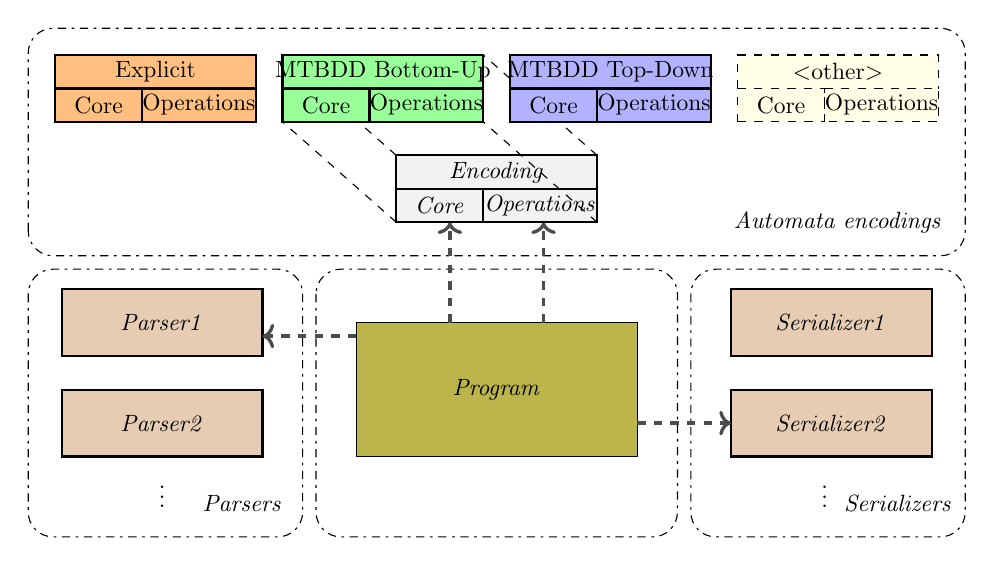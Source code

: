 \begin{tikzpicture}
[
  scale=0.85,
  transform shape,
	gen/.style={thick,fill=gray!10},
	expl/.style={thick,fill=orange!50},
	bu/.style={thick,fill=green!40},
	td/.style={thick,fill=blue!30},
	other/.style={fill=yellow!10,dashed}
]

% encodings
\draw[dashed] (0,1) -- (-1.7,2.5);
\draw[dashed] (0,0) -- (-1.7,1.5);
\draw[dashed] (3,1) -- (1.3,2.5);

\draw (0,0.5) rectangle +(3, 0.5) [gen] node[midway] {\textit{Encoding}};
\draw (0,0) rectangle +(1.3, 0.5) [gen] node[midway] {\textit{Core}};
\draw (1.3,0) rectangle +(1.7, 0.5) [gen] node[midway] {\textit{Operations}};

\draw (-5.1,2) rectangle +(3, 0.5) [expl] node[midway] {Explicit};
\draw (-5.1,1.5) rectangle +(1.3, 0.5) [expl] node[midway] {Core};
\draw (-3.8,1.5) rectangle +(1.7, 0.5) [expl] node[midway] {Operations};

\draw (-1.7,2) rectangle +(3, 0.5) [bu] node[midway] {MTBDD Bottom-Up};
\draw (-1.7,1.5) rectangle +(1.3, 0.5) [bu] node[midway] {Core};
\draw (-0.4,1.5) rectangle +(1.7, 0.5) [bu] node[midway] {Operations};

\draw (1.7,2) rectangle +(3, 0.5) [td] node[midway] {MTBDD Top-Down};
\draw (1.7,1.5) rectangle +(1.3, 0.5) [td] node[midway] {Core};
\draw (3.0,1.5) rectangle +(1.7, 0.5) [td] node[midway] {Operations};

\draw (5.1,2) rectangle +(3, 0.5) [other] node[midway] {$<$other$>$};
\draw (5.1,1.5) rectangle +(1.3, 0.5) [other] node[midway] {Core};
\draw (6.4,1.5) rectangle +(1.7, 0.5) [other] node[midway] {Operations};

\draw[dashed] (3,0) -- (1.3,1.5);

\draw[rounded corners=9,dash pattern=on 3pt off 2pt on 1pt off 2pt] (-5.5,-0.5) rectangle +(14,3.4);

\draw (6.6,0) node {\textit{Automata encodings}};


% parsers
\draw (-5,-2) rectangle +(3, 1) [gen,fill=brown!40] node[midway] (parser1) {\textit{Parser1}};
\draw (-5,-3.5) rectangle +(3, 1) [gen,fill=brown!40] node[midway] {\textit{Parser2}};
\draw (-3.5,-4) node {$\vdots$};

\draw[rounded corners=9,dash pattern=on 3pt off 2pt on 1pt off 2pt] (-5.5,-0.7) rectangle +(4.1,-4);
\draw (-2.3,-4.2) node {\textit{Parsers}};

% serializers
\draw (5,-2) rectangle +(3, 1) [gen,fill=brown!40] node[midway] {\textit{Serializer1}};
\draw (5,-3.5) rectangle +(3, 1) [gen,fill=brown!40] node[midway] {\textit{Serializer2}};
\draw (6.4,-4) node {$\vdots$};

\draw[rounded corners=9,dash pattern=on 3pt off 2pt on 1pt off 2pt] (4.4,-0.7) rectangle +(4.1,-4);
\draw (7.5,-4.2) node {\textit{Serializers}};

% program
\draw[rounded corners=9,dash pattern=on 3pt off 2pt on 1pt off 2pt] (-1.2,-0.7) rectangle +(5.4,-4);

\draw[fill=olive!60] (-0.6,-1.5) rectangle (3.6,-3.5) node[midway] {\textit{Program}};

\draw[very thick,dashed,->,black!70] (-0.6,-1.7) -- (-2,-1.7);
\draw[very thick,dashed,->,black!70] (3.6,-3) -- (5,-3);
\draw[very thick,dashed,->,black!70] (0.8,-1.5) -- (0.8,0);
\draw[very thick,dashed,->,black!70] (2.2,-1.5) -- (2.2,0);

\end{tikzpicture}
